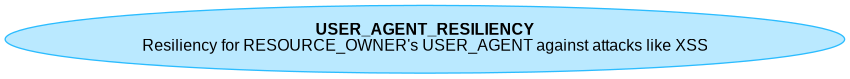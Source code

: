 







@startuml
digraph G {
rankdir="RL";
  node [shape=plaintext, fontname="Arial" fontsize="12"];
    
"USER_AGENT_RESILIENCY" [fillcolor="#bae9ff", style=filled shape=ellipse, color="#2bbcff", label="USER_AGENT_RESILIENCY", label= 
    <<table border="0" cellborder="0" cellspacing="0">
     <tr><td align="center"><b>USER_AGENT_RESILIENCY</b><br/>

Resiliency for RESOURCE_OWNER&#x27;s USER_AGENT against attacks like XSS
</td></tr>
   </table>>]






}

@enduml